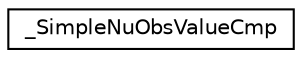 digraph "Graphical Class Hierarchy"
{
  edge [fontname="Helvetica",fontsize="10",labelfontname="Helvetica",labelfontsize="10"];
  node [fontname="Helvetica",fontsize="10",shape=record];
  rankdir="LR";
  Node1 [label="_SimpleNuObsValueCmp",height=0.2,width=0.4,color="black", fillcolor="white", style="filled",URL="$struct___simple_nu_obs_value_cmp.html"];
}

